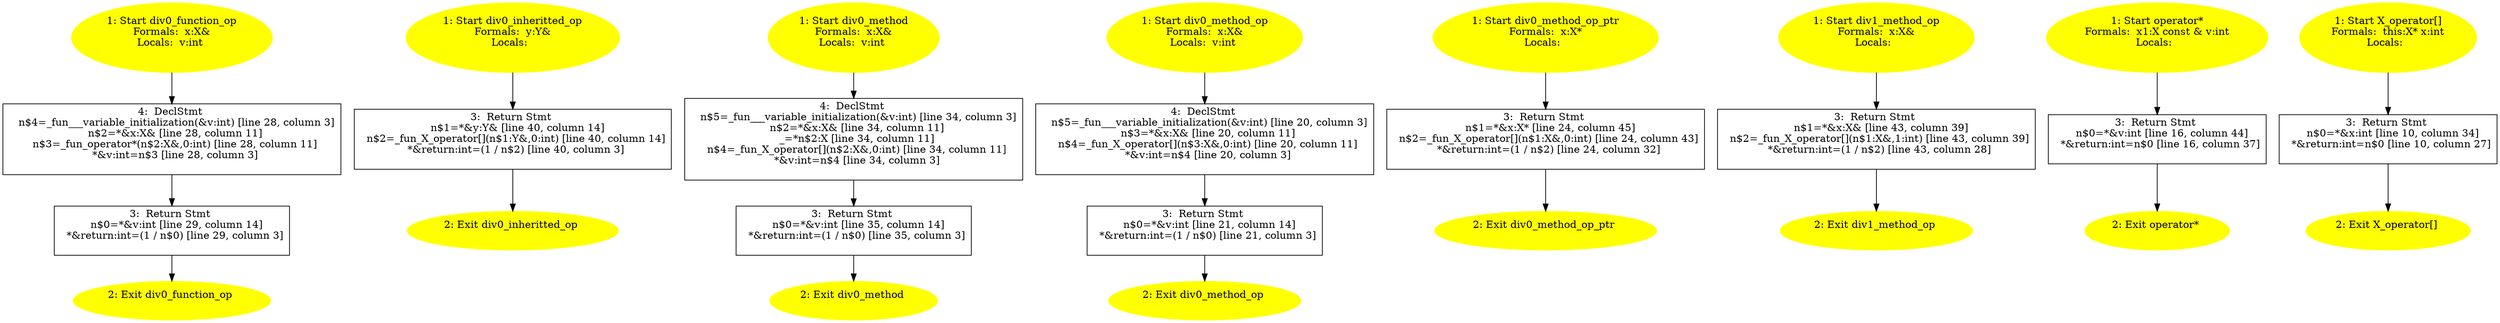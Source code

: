 /* @generated */
digraph cfg {
"div0_function_op#6873855268879531342.84fad54736dded19eef101141599a76d_1" [label="1: Start div0_function_op\nFormals:  x:X&\nLocals:  v:int \n  " color=yellow style=filled]
	

	 "div0_function_op#6873855268879531342.84fad54736dded19eef101141599a76d_1" -> "div0_function_op#6873855268879531342.84fad54736dded19eef101141599a76d_4" ;
"div0_function_op#6873855268879531342.84fad54736dded19eef101141599a76d_2" [label="2: Exit div0_function_op \n  " color=yellow style=filled]
	

"div0_function_op#6873855268879531342.84fad54736dded19eef101141599a76d_3" [label="3:  Return Stmt \n   n$0=*&v:int [line 29, column 14]\n  *&return:int=(1 / n$0) [line 29, column 3]\n " shape="box"]
	

	 "div0_function_op#6873855268879531342.84fad54736dded19eef101141599a76d_3" -> "div0_function_op#6873855268879531342.84fad54736dded19eef101141599a76d_2" ;
"div0_function_op#6873855268879531342.84fad54736dded19eef101141599a76d_4" [label="4:  DeclStmt \n   n$4=_fun___variable_initialization(&v:int) [line 28, column 3]\n  n$2=*&x:X& [line 28, column 11]\n  n$3=_fun_operator*(n$2:X&,0:int) [line 28, column 11]\n  *&v:int=n$3 [line 28, column 3]\n " shape="box"]
	

	 "div0_function_op#6873855268879531342.84fad54736dded19eef101141599a76d_4" -> "div0_function_op#6873855268879531342.84fad54736dded19eef101141599a76d_3" ;
"div0_inheritted_op#3897716987010755035.349c69d7e8317217b8bcc1ac60f4e8bb_1" [label="1: Start div0_inheritted_op\nFormals:  y:Y&\nLocals:  \n  " color=yellow style=filled]
	

	 "div0_inheritted_op#3897716987010755035.349c69d7e8317217b8bcc1ac60f4e8bb_1" -> "div0_inheritted_op#3897716987010755035.349c69d7e8317217b8bcc1ac60f4e8bb_3" ;
"div0_inheritted_op#3897716987010755035.349c69d7e8317217b8bcc1ac60f4e8bb_2" [label="2: Exit div0_inheritted_op \n  " color=yellow style=filled]
	

"div0_inheritted_op#3897716987010755035.349c69d7e8317217b8bcc1ac60f4e8bb_3" [label="3:  Return Stmt \n   n$1=*&y:Y& [line 40, column 14]\n  n$2=_fun_X_operator[](n$1:Y&,0:int) [line 40, column 14]\n  *&return:int=(1 / n$2) [line 40, column 3]\n " shape="box"]
	

	 "div0_inheritted_op#3897716987010755035.349c69d7e8317217b8bcc1ac60f4e8bb_3" -> "div0_inheritted_op#3897716987010755035.349c69d7e8317217b8bcc1ac60f4e8bb_2" ;
"div0_method#3394285867487200768.d62d68147390fdf119b5094668c7a05c_1" [label="1: Start div0_method\nFormals:  x:X&\nLocals:  v:int \n  " color=yellow style=filled]
	

	 "div0_method#3394285867487200768.d62d68147390fdf119b5094668c7a05c_1" -> "div0_method#3394285867487200768.d62d68147390fdf119b5094668c7a05c_4" ;
"div0_method#3394285867487200768.d62d68147390fdf119b5094668c7a05c_2" [label="2: Exit div0_method \n  " color=yellow style=filled]
	

"div0_method#3394285867487200768.d62d68147390fdf119b5094668c7a05c_3" [label="3:  Return Stmt \n   n$0=*&v:int [line 35, column 14]\n  *&return:int=(1 / n$0) [line 35, column 3]\n " shape="box"]
	

	 "div0_method#3394285867487200768.d62d68147390fdf119b5094668c7a05c_3" -> "div0_method#3394285867487200768.d62d68147390fdf119b5094668c7a05c_2" ;
"div0_method#3394285867487200768.d62d68147390fdf119b5094668c7a05c_4" [label="4:  DeclStmt \n   n$5=_fun___variable_initialization(&v:int) [line 34, column 3]\n  n$2=*&x:X& [line 34, column 11]\n  _=*n$2:X [line 34, column 11]\n  n$4=_fun_X_operator[](n$2:X&,0:int) [line 34, column 11]\n  *&v:int=n$4 [line 34, column 3]\n " shape="box"]
	

	 "div0_method#3394285867487200768.d62d68147390fdf119b5094668c7a05c_4" -> "div0_method#3394285867487200768.d62d68147390fdf119b5094668c7a05c_3" ;
"div0_method_op#16458634010327501325.9f8c8af0fef3459b668ce9bd6f32558b_1" [label="1: Start div0_method_op\nFormals:  x:X&\nLocals:  v:int \n  " color=yellow style=filled]
	

	 "div0_method_op#16458634010327501325.9f8c8af0fef3459b668ce9bd6f32558b_1" -> "div0_method_op#16458634010327501325.9f8c8af0fef3459b668ce9bd6f32558b_4" ;
"div0_method_op#16458634010327501325.9f8c8af0fef3459b668ce9bd6f32558b_2" [label="2: Exit div0_method_op \n  " color=yellow style=filled]
	

"div0_method_op#16458634010327501325.9f8c8af0fef3459b668ce9bd6f32558b_3" [label="3:  Return Stmt \n   n$0=*&v:int [line 21, column 14]\n  *&return:int=(1 / n$0) [line 21, column 3]\n " shape="box"]
	

	 "div0_method_op#16458634010327501325.9f8c8af0fef3459b668ce9bd6f32558b_3" -> "div0_method_op#16458634010327501325.9f8c8af0fef3459b668ce9bd6f32558b_2" ;
"div0_method_op#16458634010327501325.9f8c8af0fef3459b668ce9bd6f32558b_4" [label="4:  DeclStmt \n   n$5=_fun___variable_initialization(&v:int) [line 20, column 3]\n  n$3=*&x:X& [line 20, column 11]\n  n$4=_fun_X_operator[](n$3:X&,0:int) [line 20, column 11]\n  *&v:int=n$4 [line 20, column 3]\n " shape="box"]
	

	 "div0_method_op#16458634010327501325.9f8c8af0fef3459b668ce9bd6f32558b_4" -> "div0_method_op#16458634010327501325.9f8c8af0fef3459b668ce9bd6f32558b_3" ;
"div0_method_op_ptr(class X)#10912550985860444792.208aa82119402d74edf40f4f285108ee_1" [label="1: Start div0_method_op_ptr\nFormals:  x:X*\nLocals:  \n  " color=yellow style=filled]
	

	 "div0_method_op_ptr(class X)#10912550985860444792.208aa82119402d74edf40f4f285108ee_1" -> "div0_method_op_ptr(class X)#10912550985860444792.208aa82119402d74edf40f4f285108ee_3" ;
"div0_method_op_ptr(class X)#10912550985860444792.208aa82119402d74edf40f4f285108ee_2" [label="2: Exit div0_method_op_ptr \n  " color=yellow style=filled]
	

"div0_method_op_ptr(class X)#10912550985860444792.208aa82119402d74edf40f4f285108ee_3" [label="3:  Return Stmt \n   n$1=*&x:X* [line 24, column 45]\n  n$2=_fun_X_operator[](n$1:X&,0:int) [line 24, column 43]\n  *&return:int=(1 / n$2) [line 24, column 32]\n " shape="box"]
	

	 "div0_method_op_ptr(class X)#10912550985860444792.208aa82119402d74edf40f4f285108ee_3" -> "div0_method_op_ptr(class X)#10912550985860444792.208aa82119402d74edf40f4f285108ee_2" ;
"div1_method_op#5439663249593761892.a2cc6fb171f5c009c72f5f33927b41f0_1" [label="1: Start div1_method_op\nFormals:  x:X&\nLocals:  \n  " color=yellow style=filled]
	

	 "div1_method_op#5439663249593761892.a2cc6fb171f5c009c72f5f33927b41f0_1" -> "div1_method_op#5439663249593761892.a2cc6fb171f5c009c72f5f33927b41f0_3" ;
"div1_method_op#5439663249593761892.a2cc6fb171f5c009c72f5f33927b41f0_2" [label="2: Exit div1_method_op \n  " color=yellow style=filled]
	

"div1_method_op#5439663249593761892.a2cc6fb171f5c009c72f5f33927b41f0_3" [label="3:  Return Stmt \n   n$1=*&x:X& [line 43, column 39]\n  n$2=_fun_X_operator[](n$1:X&,1:int) [line 43, column 39]\n  *&return:int=(1 / n$2) [line 43, column 28]\n " shape="box"]
	

	 "div1_method_op#5439663249593761892.a2cc6fb171f5c009c72f5f33927b41f0_3" -> "div1_method_op#5439663249593761892.a2cc6fb171f5c009c72f5f33927b41f0_2" ;
"operator*#4316404986835462590.093a55f98689434d1f9613fa50369af8_1" [label="1: Start operator*\nFormals:  x1:X const & v:int\nLocals:  \n  " color=yellow style=filled]
	

	 "operator*#4316404986835462590.093a55f98689434d1f9613fa50369af8_1" -> "operator*#4316404986835462590.093a55f98689434d1f9613fa50369af8_3" ;
"operator*#4316404986835462590.093a55f98689434d1f9613fa50369af8_2" [label="2: Exit operator* \n  " color=yellow style=filled]
	

"operator*#4316404986835462590.093a55f98689434d1f9613fa50369af8_3" [label="3:  Return Stmt \n   n$0=*&v:int [line 16, column 44]\n  *&return:int=n$0 [line 16, column 37]\n " shape="box"]
	

	 "operator*#4316404986835462590.093a55f98689434d1f9613fa50369af8_3" -> "operator*#4316404986835462590.093a55f98689434d1f9613fa50369af8_2" ;
"operator[]#X#(3980843005732688320).87f471ecf13fcbe94f2fb145dcf9a072_1" [label="1: Start X_operator[]\nFormals:  this:X* x:int\nLocals:  \n  " color=yellow style=filled]
	

	 "operator[]#X#(3980843005732688320).87f471ecf13fcbe94f2fb145dcf9a072_1" -> "operator[]#X#(3980843005732688320).87f471ecf13fcbe94f2fb145dcf9a072_3" ;
"operator[]#X#(3980843005732688320).87f471ecf13fcbe94f2fb145dcf9a072_2" [label="2: Exit X_operator[] \n  " color=yellow style=filled]
	

"operator[]#X#(3980843005732688320).87f471ecf13fcbe94f2fb145dcf9a072_3" [label="3:  Return Stmt \n   n$0=*&x:int [line 10, column 34]\n  *&return:int=n$0 [line 10, column 27]\n " shape="box"]
	

	 "operator[]#X#(3980843005732688320).87f471ecf13fcbe94f2fb145dcf9a072_3" -> "operator[]#X#(3980843005732688320).87f471ecf13fcbe94f2fb145dcf9a072_2" ;
}
